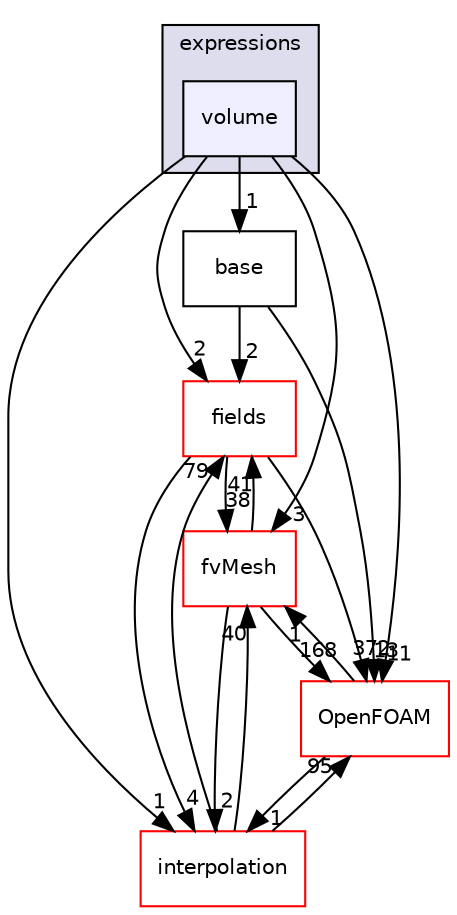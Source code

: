 digraph "src/finiteVolume/expressions/volume" {
  bgcolor=transparent;
  compound=true
  node [ fontsize="10", fontname="Helvetica"];
  edge [ labelfontsize="10", labelfontname="Helvetica"];
  subgraph clusterdir_f31eeeddb3b7313615d9fc5a30556efd {
    graph [ bgcolor="#ddddee", pencolor="black", label="expressions" fontname="Helvetica", fontsize="10", URL="dir_f31eeeddb3b7313615d9fc5a30556efd.html"]
  dir_96bbb14c733eb15f9e92bddf1243c468 [shape=box, label="volume", style="filled", fillcolor="#eeeeff", pencolor="black", URL="dir_96bbb14c733eb15f9e92bddf1243c468.html"];
  }
  dir_25ab4a83a983f7bb7a38b7f63bb141b7 [shape=box label="fields" color="red" URL="dir_25ab4a83a983f7bb7a38b7f63bb141b7.html"];
  dir_c382fa095c9c33d8673c0dd60aaef275 [shape=box label="fvMesh" color="red" URL="dir_c382fa095c9c33d8673c0dd60aaef275.html"];
  dir_a586eb954e2e5e74ecf6fe95a2457777 [shape=box label="interpolation" color="red" URL="dir_a586eb954e2e5e74ecf6fe95a2457777.html"];
  dir_c5473ff19b20e6ec4dfe5c310b3778a8 [shape=box label="OpenFOAM" color="red" URL="dir_c5473ff19b20e6ec4dfe5c310b3778a8.html"];
  dir_ceaa76c844d1e3fb89058c70cb569b5f [shape=box label="base" URL="dir_ceaa76c844d1e3fb89058c70cb569b5f.html"];
  dir_25ab4a83a983f7bb7a38b7f63bb141b7->dir_c382fa095c9c33d8673c0dd60aaef275 [headlabel="38", labeldistance=1.5 headhref="dir_000890_001106.html"];
  dir_25ab4a83a983f7bb7a38b7f63bb141b7->dir_a586eb954e2e5e74ecf6fe95a2457777 [headlabel="4", labeldistance=1.5 headhref="dir_000890_000815.html"];
  dir_25ab4a83a983f7bb7a38b7f63bb141b7->dir_c5473ff19b20e6ec4dfe5c310b3778a8 [headlabel="372", labeldistance=1.5 headhref="dir_000890_002151.html"];
  dir_c382fa095c9c33d8673c0dd60aaef275->dir_25ab4a83a983f7bb7a38b7f63bb141b7 [headlabel="41", labeldistance=1.5 headhref="dir_001106_000890.html"];
  dir_c382fa095c9c33d8673c0dd60aaef275->dir_a586eb954e2e5e74ecf6fe95a2457777 [headlabel="2", labeldistance=1.5 headhref="dir_001106_000815.html"];
  dir_c382fa095c9c33d8673c0dd60aaef275->dir_c5473ff19b20e6ec4dfe5c310b3778a8 [headlabel="168", labeldistance=1.5 headhref="dir_001106_002151.html"];
  dir_96bbb14c733eb15f9e92bddf1243c468->dir_25ab4a83a983f7bb7a38b7f63bb141b7 [headlabel="2", labeldistance=1.5 headhref="dir_000889_000890.html"];
  dir_96bbb14c733eb15f9e92bddf1243c468->dir_c382fa095c9c33d8673c0dd60aaef275 [headlabel="3", labeldistance=1.5 headhref="dir_000889_001106.html"];
  dir_96bbb14c733eb15f9e92bddf1243c468->dir_a586eb954e2e5e74ecf6fe95a2457777 [headlabel="1", labeldistance=1.5 headhref="dir_000889_000815.html"];
  dir_96bbb14c733eb15f9e92bddf1243c468->dir_c5473ff19b20e6ec4dfe5c310b3778a8 [headlabel="11", labeldistance=1.5 headhref="dir_000889_002151.html"];
  dir_96bbb14c733eb15f9e92bddf1243c468->dir_ceaa76c844d1e3fb89058c70cb569b5f [headlabel="1", labeldistance=1.5 headhref="dir_000889_000883.html"];
  dir_a586eb954e2e5e74ecf6fe95a2457777->dir_25ab4a83a983f7bb7a38b7f63bb141b7 [headlabel="79", labeldistance=1.5 headhref="dir_000815_000890.html"];
  dir_a586eb954e2e5e74ecf6fe95a2457777->dir_c382fa095c9c33d8673c0dd60aaef275 [headlabel="40", labeldistance=1.5 headhref="dir_000815_001106.html"];
  dir_a586eb954e2e5e74ecf6fe95a2457777->dir_c5473ff19b20e6ec4dfe5c310b3778a8 [headlabel="95", labeldistance=1.5 headhref="dir_000815_002151.html"];
  dir_c5473ff19b20e6ec4dfe5c310b3778a8->dir_c382fa095c9c33d8673c0dd60aaef275 [headlabel="1", labeldistance=1.5 headhref="dir_002151_001106.html"];
  dir_c5473ff19b20e6ec4dfe5c310b3778a8->dir_a586eb954e2e5e74ecf6fe95a2457777 [headlabel="1", labeldistance=1.5 headhref="dir_002151_000815.html"];
  dir_ceaa76c844d1e3fb89058c70cb569b5f->dir_25ab4a83a983f7bb7a38b7f63bb141b7 [headlabel="2", labeldistance=1.5 headhref="dir_000883_000890.html"];
  dir_ceaa76c844d1e3fb89058c70cb569b5f->dir_c5473ff19b20e6ec4dfe5c310b3778a8 [headlabel="13", labeldistance=1.5 headhref="dir_000883_002151.html"];
}

